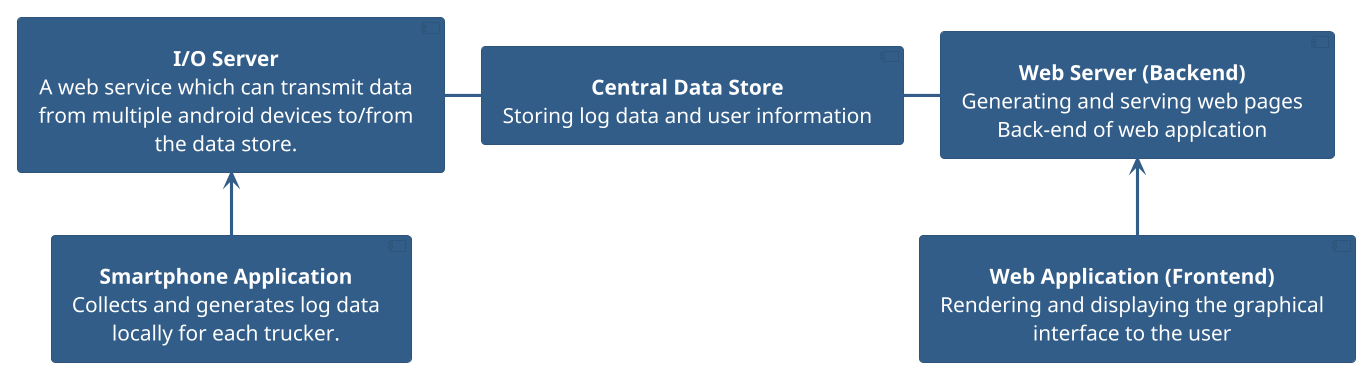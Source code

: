 @startuml
!theme sandstone
skinparam defaultTextAlignment center
skinparam defaultFontSize 20

component android_app [
<b>Smartphone Application</b>
Collects and generates log data
locally for each trucker.
]

component io_server [
<b>I/O Server</b>
A web service which can transmit data
from multiple android devices to/from
the data store.
]

component db [
<b>Central Data Store</b>
Storing log data and user information
]

component web_server [
<b>Web Server (Backend)</b>
Generating and serving web pages
Back-end of web applcation
]

component web_app [
<b>Web Application (Frontend)</b>
Rendering and displaying the graphical
interface to the user
]

android_app -up-> io_server
io_server -r- db
db -r- web_server
web_app -up-> web_server

@enduml
